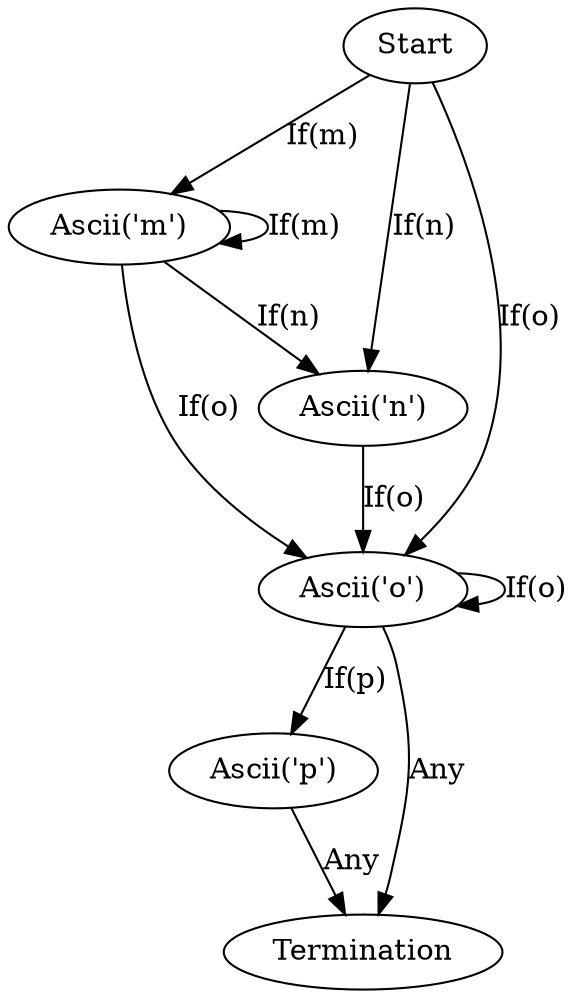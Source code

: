 digraph FSM {
node0 [label="Start"];
node0 -> node1 [label="If(m)"];
node0 -> node2 [label="If(n)"];
node0 -> node3 [label="If(o)"];
node1 [label="Ascii('m')"];
node1 -> node1 [label="If(m)"];
node1 -> node2 [label="If(n)"];
node1 -> node3 [label="If(o)"];
node2 [label="Ascii('n')"];
node2 -> node3 [label="If(o)"];
node3 [label="Ascii('o')"];
node3 -> node3 [label="If(o)"];
node3 -> node4 [label="If(p)"];
node3 -> node5 [label="Any"];
node4 [label="Ascii('p')"];
node4 -> node5 [label="Any"];
node5 [label="Termination"];
}